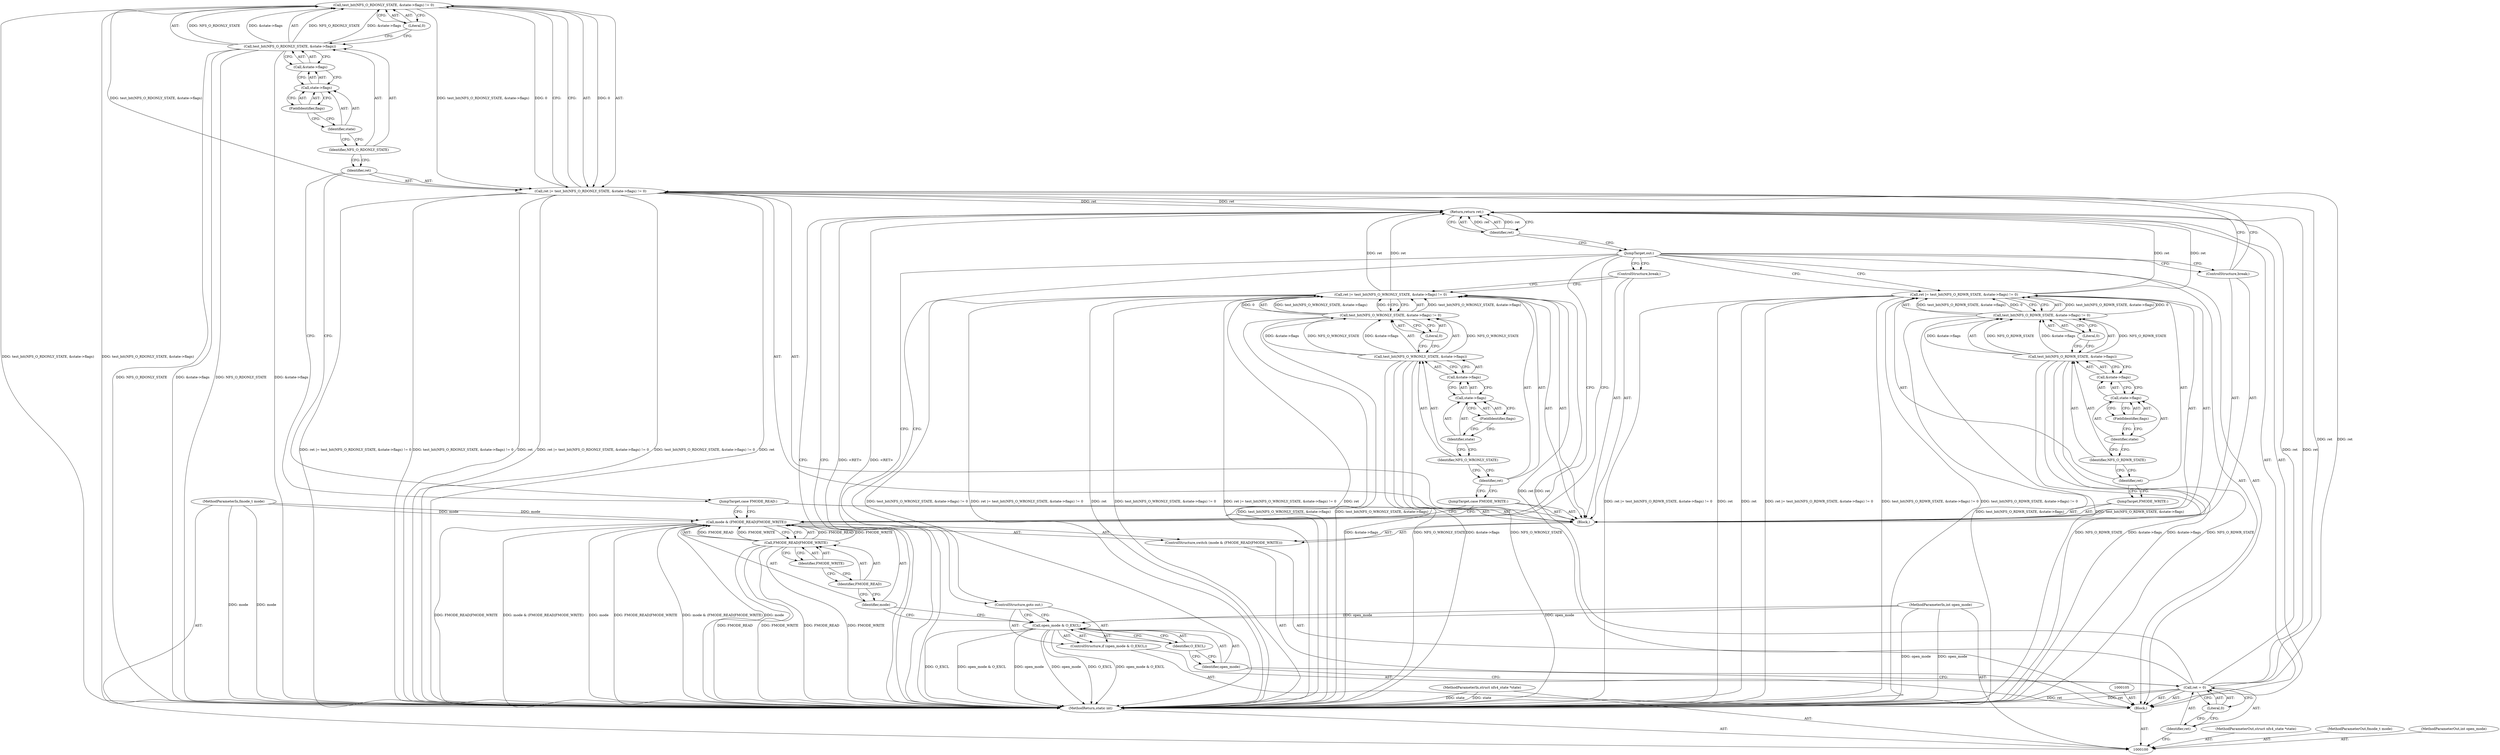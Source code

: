 digraph "0_linux_dc0b027dfadfcb8a5504f7d8052754bf8d501ab9_3" {
"1000124" [label="(Call,test_bit(NFS_O_RDONLY_STATE, &state->flags) != 0)"];
"1000125" [label="(Call,test_bit(NFS_O_RDONLY_STATE, &state->flags))"];
"1000126" [label="(Identifier,NFS_O_RDONLY_STATE)"];
"1000122" [label="(Call,ret |= test_bit(NFS_O_RDONLY_STATE, &state->flags) != 0)"];
"1000123" [label="(Identifier,ret)"];
"1000127" [label="(Call,&state->flags)"];
"1000128" [label="(Call,state->flags)"];
"1000129" [label="(Identifier,state)"];
"1000130" [label="(FieldIdentifier,flags)"];
"1000131" [label="(Literal,0)"];
"1000132" [label="(ControlStructure,break;)"];
"1000133" [label="(JumpTarget,case FMODE_WRITE:)"];
"1000136" [label="(Call,test_bit(NFS_O_WRONLY_STATE, &state->flags) != 0)"];
"1000137" [label="(Call,test_bit(NFS_O_WRONLY_STATE, &state->flags))"];
"1000138" [label="(Identifier,NFS_O_WRONLY_STATE)"];
"1000134" [label="(Call,ret |= test_bit(NFS_O_WRONLY_STATE, &state->flags) != 0)"];
"1000135" [label="(Identifier,ret)"];
"1000139" [label="(Call,&state->flags)"];
"1000140" [label="(Call,state->flags)"];
"1000141" [label="(Identifier,state)"];
"1000142" [label="(FieldIdentifier,flags)"];
"1000143" [label="(Literal,0)"];
"1000144" [label="(ControlStructure,break;)"];
"1000145" [label="(JumpTarget,FMODE_WRITE:)"];
"1000148" [label="(Call,test_bit(NFS_O_RDWR_STATE, &state->flags) != 0)"];
"1000149" [label="(Call,test_bit(NFS_O_RDWR_STATE, &state->flags))"];
"1000150" [label="(Identifier,NFS_O_RDWR_STATE)"];
"1000151" [label="(Call,&state->flags)"];
"1000152" [label="(Call,state->flags)"];
"1000153" [label="(Identifier,state)"];
"1000146" [label="(Call,ret |= test_bit(NFS_O_RDWR_STATE, &state->flags) != 0)"];
"1000147" [label="(Identifier,ret)"];
"1000154" [label="(FieldIdentifier,flags)"];
"1000155" [label="(Literal,0)"];
"1000156" [label="(JumpTarget,out:)"];
"1000157" [label="(Return,return ret;)"];
"1000158" [label="(Identifier,ret)"];
"1000159" [label="(MethodReturn,static int)"];
"1000101" [label="(MethodParameterIn,struct nfs4_state *state)"];
"1000206" [label="(MethodParameterOut,struct nfs4_state *state)"];
"1000102" [label="(MethodParameterIn,fmode_t mode)"];
"1000207" [label="(MethodParameterOut,fmode_t mode)"];
"1000103" [label="(MethodParameterIn,int open_mode)"];
"1000208" [label="(MethodParameterOut,int open_mode)"];
"1000104" [label="(Block,)"];
"1000108" [label="(Literal,0)"];
"1000106" [label="(Call,ret = 0)"];
"1000107" [label="(Identifier,ret)"];
"1000109" [label="(ControlStructure,if (open_mode & O_EXCL))"];
"1000112" [label="(Identifier,O_EXCL)"];
"1000110" [label="(Call,open_mode & O_EXCL)"];
"1000111" [label="(Identifier,open_mode)"];
"1000113" [label="(ControlStructure,goto out;)"];
"1000114" [label="(ControlStructure,switch (mode & (FMODE_READ|FMODE_WRITE)))"];
"1000117" [label="(Call,FMODE_READ|FMODE_WRITE)"];
"1000118" [label="(Identifier,FMODE_READ)"];
"1000119" [label="(Identifier,FMODE_WRITE)"];
"1000120" [label="(Block,)"];
"1000115" [label="(Call,mode & (FMODE_READ|FMODE_WRITE))"];
"1000116" [label="(Identifier,mode)"];
"1000121" [label="(JumpTarget,case FMODE_READ:)"];
"1000124" -> "1000122"  [label="AST: "];
"1000124" -> "1000131"  [label="CFG: "];
"1000125" -> "1000124"  [label="AST: "];
"1000131" -> "1000124"  [label="AST: "];
"1000122" -> "1000124"  [label="CFG: "];
"1000124" -> "1000159"  [label="DDG: test_bit(NFS_O_RDONLY_STATE, &state->flags)"];
"1000124" -> "1000122"  [label="DDG: test_bit(NFS_O_RDONLY_STATE, &state->flags)"];
"1000124" -> "1000122"  [label="DDG: 0"];
"1000125" -> "1000124"  [label="DDG: NFS_O_RDONLY_STATE"];
"1000125" -> "1000124"  [label="DDG: &state->flags"];
"1000125" -> "1000124"  [label="AST: "];
"1000125" -> "1000127"  [label="CFG: "];
"1000126" -> "1000125"  [label="AST: "];
"1000127" -> "1000125"  [label="AST: "];
"1000131" -> "1000125"  [label="CFG: "];
"1000125" -> "1000159"  [label="DDG: NFS_O_RDONLY_STATE"];
"1000125" -> "1000159"  [label="DDG: &state->flags"];
"1000125" -> "1000124"  [label="DDG: NFS_O_RDONLY_STATE"];
"1000125" -> "1000124"  [label="DDG: &state->flags"];
"1000126" -> "1000125"  [label="AST: "];
"1000126" -> "1000123"  [label="CFG: "];
"1000129" -> "1000126"  [label="CFG: "];
"1000122" -> "1000120"  [label="AST: "];
"1000122" -> "1000124"  [label="CFG: "];
"1000123" -> "1000122"  [label="AST: "];
"1000124" -> "1000122"  [label="AST: "];
"1000132" -> "1000122"  [label="CFG: "];
"1000122" -> "1000159"  [label="DDG: test_bit(NFS_O_RDONLY_STATE, &state->flags) != 0"];
"1000122" -> "1000159"  [label="DDG: ret"];
"1000122" -> "1000159"  [label="DDG: ret |= test_bit(NFS_O_RDONLY_STATE, &state->flags) != 0"];
"1000106" -> "1000122"  [label="DDG: ret"];
"1000124" -> "1000122"  [label="DDG: test_bit(NFS_O_RDONLY_STATE, &state->flags)"];
"1000124" -> "1000122"  [label="DDG: 0"];
"1000122" -> "1000157"  [label="DDG: ret"];
"1000123" -> "1000122"  [label="AST: "];
"1000123" -> "1000121"  [label="CFG: "];
"1000126" -> "1000123"  [label="CFG: "];
"1000127" -> "1000125"  [label="AST: "];
"1000127" -> "1000128"  [label="CFG: "];
"1000128" -> "1000127"  [label="AST: "];
"1000125" -> "1000127"  [label="CFG: "];
"1000128" -> "1000127"  [label="AST: "];
"1000128" -> "1000130"  [label="CFG: "];
"1000129" -> "1000128"  [label="AST: "];
"1000130" -> "1000128"  [label="AST: "];
"1000127" -> "1000128"  [label="CFG: "];
"1000129" -> "1000128"  [label="AST: "];
"1000129" -> "1000126"  [label="CFG: "];
"1000130" -> "1000129"  [label="CFG: "];
"1000130" -> "1000128"  [label="AST: "];
"1000130" -> "1000129"  [label="CFG: "];
"1000128" -> "1000130"  [label="CFG: "];
"1000131" -> "1000124"  [label="AST: "];
"1000131" -> "1000125"  [label="CFG: "];
"1000124" -> "1000131"  [label="CFG: "];
"1000132" -> "1000120"  [label="AST: "];
"1000132" -> "1000122"  [label="CFG: "];
"1000156" -> "1000132"  [label="CFG: "];
"1000133" -> "1000120"  [label="AST: "];
"1000133" -> "1000115"  [label="CFG: "];
"1000135" -> "1000133"  [label="CFG: "];
"1000136" -> "1000134"  [label="AST: "];
"1000136" -> "1000143"  [label="CFG: "];
"1000137" -> "1000136"  [label="AST: "];
"1000143" -> "1000136"  [label="AST: "];
"1000134" -> "1000136"  [label="CFG: "];
"1000136" -> "1000159"  [label="DDG: test_bit(NFS_O_WRONLY_STATE, &state->flags)"];
"1000136" -> "1000134"  [label="DDG: test_bit(NFS_O_WRONLY_STATE, &state->flags)"];
"1000136" -> "1000134"  [label="DDG: 0"];
"1000137" -> "1000136"  [label="DDG: NFS_O_WRONLY_STATE"];
"1000137" -> "1000136"  [label="DDG: &state->flags"];
"1000137" -> "1000136"  [label="AST: "];
"1000137" -> "1000139"  [label="CFG: "];
"1000138" -> "1000137"  [label="AST: "];
"1000139" -> "1000137"  [label="AST: "];
"1000143" -> "1000137"  [label="CFG: "];
"1000137" -> "1000159"  [label="DDG: NFS_O_WRONLY_STATE"];
"1000137" -> "1000159"  [label="DDG: &state->flags"];
"1000137" -> "1000136"  [label="DDG: NFS_O_WRONLY_STATE"];
"1000137" -> "1000136"  [label="DDG: &state->flags"];
"1000138" -> "1000137"  [label="AST: "];
"1000138" -> "1000135"  [label="CFG: "];
"1000141" -> "1000138"  [label="CFG: "];
"1000134" -> "1000120"  [label="AST: "];
"1000134" -> "1000136"  [label="CFG: "];
"1000135" -> "1000134"  [label="AST: "];
"1000136" -> "1000134"  [label="AST: "];
"1000144" -> "1000134"  [label="CFG: "];
"1000134" -> "1000159"  [label="DDG: ret |= test_bit(NFS_O_WRONLY_STATE, &state->flags) != 0"];
"1000134" -> "1000159"  [label="DDG: ret"];
"1000134" -> "1000159"  [label="DDG: test_bit(NFS_O_WRONLY_STATE, &state->flags) != 0"];
"1000106" -> "1000134"  [label="DDG: ret"];
"1000136" -> "1000134"  [label="DDG: test_bit(NFS_O_WRONLY_STATE, &state->flags)"];
"1000136" -> "1000134"  [label="DDG: 0"];
"1000134" -> "1000157"  [label="DDG: ret"];
"1000135" -> "1000134"  [label="AST: "];
"1000135" -> "1000133"  [label="CFG: "];
"1000138" -> "1000135"  [label="CFG: "];
"1000139" -> "1000137"  [label="AST: "];
"1000139" -> "1000140"  [label="CFG: "];
"1000140" -> "1000139"  [label="AST: "];
"1000137" -> "1000139"  [label="CFG: "];
"1000140" -> "1000139"  [label="AST: "];
"1000140" -> "1000142"  [label="CFG: "];
"1000141" -> "1000140"  [label="AST: "];
"1000142" -> "1000140"  [label="AST: "];
"1000139" -> "1000140"  [label="CFG: "];
"1000141" -> "1000140"  [label="AST: "];
"1000141" -> "1000138"  [label="CFG: "];
"1000142" -> "1000141"  [label="CFG: "];
"1000142" -> "1000140"  [label="AST: "];
"1000142" -> "1000141"  [label="CFG: "];
"1000140" -> "1000142"  [label="CFG: "];
"1000143" -> "1000136"  [label="AST: "];
"1000143" -> "1000137"  [label="CFG: "];
"1000136" -> "1000143"  [label="CFG: "];
"1000144" -> "1000120"  [label="AST: "];
"1000144" -> "1000134"  [label="CFG: "];
"1000156" -> "1000144"  [label="CFG: "];
"1000145" -> "1000120"  [label="AST: "];
"1000147" -> "1000145"  [label="CFG: "];
"1000148" -> "1000146"  [label="AST: "];
"1000148" -> "1000155"  [label="CFG: "];
"1000149" -> "1000148"  [label="AST: "];
"1000155" -> "1000148"  [label="AST: "];
"1000146" -> "1000148"  [label="CFG: "];
"1000148" -> "1000159"  [label="DDG: test_bit(NFS_O_RDWR_STATE, &state->flags)"];
"1000148" -> "1000146"  [label="DDG: test_bit(NFS_O_RDWR_STATE, &state->flags)"];
"1000148" -> "1000146"  [label="DDG: 0"];
"1000149" -> "1000148"  [label="DDG: NFS_O_RDWR_STATE"];
"1000149" -> "1000148"  [label="DDG: &state->flags"];
"1000149" -> "1000148"  [label="AST: "];
"1000149" -> "1000151"  [label="CFG: "];
"1000150" -> "1000149"  [label="AST: "];
"1000151" -> "1000149"  [label="AST: "];
"1000155" -> "1000149"  [label="CFG: "];
"1000149" -> "1000159"  [label="DDG: NFS_O_RDWR_STATE"];
"1000149" -> "1000159"  [label="DDG: &state->flags"];
"1000149" -> "1000148"  [label="DDG: NFS_O_RDWR_STATE"];
"1000149" -> "1000148"  [label="DDG: &state->flags"];
"1000150" -> "1000149"  [label="AST: "];
"1000150" -> "1000147"  [label="CFG: "];
"1000153" -> "1000150"  [label="CFG: "];
"1000151" -> "1000149"  [label="AST: "];
"1000151" -> "1000152"  [label="CFG: "];
"1000152" -> "1000151"  [label="AST: "];
"1000149" -> "1000151"  [label="CFG: "];
"1000152" -> "1000151"  [label="AST: "];
"1000152" -> "1000154"  [label="CFG: "];
"1000153" -> "1000152"  [label="AST: "];
"1000154" -> "1000152"  [label="AST: "];
"1000151" -> "1000152"  [label="CFG: "];
"1000153" -> "1000152"  [label="AST: "];
"1000153" -> "1000150"  [label="CFG: "];
"1000154" -> "1000153"  [label="CFG: "];
"1000146" -> "1000120"  [label="AST: "];
"1000146" -> "1000148"  [label="CFG: "];
"1000147" -> "1000146"  [label="AST: "];
"1000148" -> "1000146"  [label="AST: "];
"1000156" -> "1000146"  [label="CFG: "];
"1000146" -> "1000159"  [label="DDG: ret |= test_bit(NFS_O_RDWR_STATE, &state->flags) != 0"];
"1000146" -> "1000159"  [label="DDG: test_bit(NFS_O_RDWR_STATE, &state->flags) != 0"];
"1000146" -> "1000159"  [label="DDG: ret"];
"1000148" -> "1000146"  [label="DDG: test_bit(NFS_O_RDWR_STATE, &state->flags)"];
"1000148" -> "1000146"  [label="DDG: 0"];
"1000146" -> "1000157"  [label="DDG: ret"];
"1000147" -> "1000146"  [label="AST: "];
"1000147" -> "1000145"  [label="CFG: "];
"1000150" -> "1000147"  [label="CFG: "];
"1000154" -> "1000152"  [label="AST: "];
"1000154" -> "1000153"  [label="CFG: "];
"1000152" -> "1000154"  [label="CFG: "];
"1000155" -> "1000148"  [label="AST: "];
"1000155" -> "1000149"  [label="CFG: "];
"1000148" -> "1000155"  [label="CFG: "];
"1000156" -> "1000104"  [label="AST: "];
"1000156" -> "1000115"  [label="CFG: "];
"1000156" -> "1000132"  [label="CFG: "];
"1000156" -> "1000144"  [label="CFG: "];
"1000156" -> "1000146"  [label="CFG: "];
"1000156" -> "1000113"  [label="CFG: "];
"1000158" -> "1000156"  [label="CFG: "];
"1000157" -> "1000104"  [label="AST: "];
"1000157" -> "1000158"  [label="CFG: "];
"1000158" -> "1000157"  [label="AST: "];
"1000159" -> "1000157"  [label="CFG: "];
"1000157" -> "1000159"  [label="DDG: <RET>"];
"1000158" -> "1000157"  [label="DDG: ret"];
"1000106" -> "1000157"  [label="DDG: ret"];
"1000122" -> "1000157"  [label="DDG: ret"];
"1000134" -> "1000157"  [label="DDG: ret"];
"1000146" -> "1000157"  [label="DDG: ret"];
"1000158" -> "1000157"  [label="AST: "];
"1000158" -> "1000156"  [label="CFG: "];
"1000157" -> "1000158"  [label="CFG: "];
"1000158" -> "1000157"  [label="DDG: ret"];
"1000159" -> "1000100"  [label="AST: "];
"1000159" -> "1000157"  [label="CFG: "];
"1000115" -> "1000159"  [label="DDG: FMODE_READ|FMODE_WRITE"];
"1000115" -> "1000159"  [label="DDG: mode & (FMODE_READ|FMODE_WRITE)"];
"1000115" -> "1000159"  [label="DDG: mode"];
"1000125" -> "1000159"  [label="DDG: NFS_O_RDONLY_STATE"];
"1000125" -> "1000159"  [label="DDG: &state->flags"];
"1000124" -> "1000159"  [label="DDG: test_bit(NFS_O_RDONLY_STATE, &state->flags)"];
"1000117" -> "1000159"  [label="DDG: FMODE_READ"];
"1000117" -> "1000159"  [label="DDG: FMODE_WRITE"];
"1000149" -> "1000159"  [label="DDG: NFS_O_RDWR_STATE"];
"1000149" -> "1000159"  [label="DDG: &state->flags"];
"1000137" -> "1000159"  [label="DDG: NFS_O_WRONLY_STATE"];
"1000137" -> "1000159"  [label="DDG: &state->flags"];
"1000146" -> "1000159"  [label="DDG: ret |= test_bit(NFS_O_RDWR_STATE, &state->flags) != 0"];
"1000146" -> "1000159"  [label="DDG: test_bit(NFS_O_RDWR_STATE, &state->flags) != 0"];
"1000146" -> "1000159"  [label="DDG: ret"];
"1000122" -> "1000159"  [label="DDG: test_bit(NFS_O_RDONLY_STATE, &state->flags) != 0"];
"1000122" -> "1000159"  [label="DDG: ret"];
"1000122" -> "1000159"  [label="DDG: ret |= test_bit(NFS_O_RDONLY_STATE, &state->flags) != 0"];
"1000106" -> "1000159"  [label="DDG: ret"];
"1000103" -> "1000159"  [label="DDG: open_mode"];
"1000134" -> "1000159"  [label="DDG: ret |= test_bit(NFS_O_WRONLY_STATE, &state->flags) != 0"];
"1000134" -> "1000159"  [label="DDG: ret"];
"1000134" -> "1000159"  [label="DDG: test_bit(NFS_O_WRONLY_STATE, &state->flags) != 0"];
"1000148" -> "1000159"  [label="DDG: test_bit(NFS_O_RDWR_STATE, &state->flags)"];
"1000102" -> "1000159"  [label="DDG: mode"];
"1000110" -> "1000159"  [label="DDG: O_EXCL"];
"1000110" -> "1000159"  [label="DDG: open_mode & O_EXCL"];
"1000110" -> "1000159"  [label="DDG: open_mode"];
"1000101" -> "1000159"  [label="DDG: state"];
"1000136" -> "1000159"  [label="DDG: test_bit(NFS_O_WRONLY_STATE, &state->flags)"];
"1000157" -> "1000159"  [label="DDG: <RET>"];
"1000101" -> "1000100"  [label="AST: "];
"1000101" -> "1000159"  [label="DDG: state"];
"1000206" -> "1000100"  [label="AST: "];
"1000102" -> "1000100"  [label="AST: "];
"1000102" -> "1000159"  [label="DDG: mode"];
"1000102" -> "1000115"  [label="DDG: mode"];
"1000207" -> "1000100"  [label="AST: "];
"1000103" -> "1000100"  [label="AST: "];
"1000103" -> "1000159"  [label="DDG: open_mode"];
"1000103" -> "1000110"  [label="DDG: open_mode"];
"1000208" -> "1000100"  [label="AST: "];
"1000104" -> "1000100"  [label="AST: "];
"1000105" -> "1000104"  [label="AST: "];
"1000106" -> "1000104"  [label="AST: "];
"1000109" -> "1000104"  [label="AST: "];
"1000114" -> "1000104"  [label="AST: "];
"1000156" -> "1000104"  [label="AST: "];
"1000157" -> "1000104"  [label="AST: "];
"1000108" -> "1000106"  [label="AST: "];
"1000108" -> "1000107"  [label="CFG: "];
"1000106" -> "1000108"  [label="CFG: "];
"1000106" -> "1000104"  [label="AST: "];
"1000106" -> "1000108"  [label="CFG: "];
"1000107" -> "1000106"  [label="AST: "];
"1000108" -> "1000106"  [label="AST: "];
"1000111" -> "1000106"  [label="CFG: "];
"1000106" -> "1000159"  [label="DDG: ret"];
"1000106" -> "1000122"  [label="DDG: ret"];
"1000106" -> "1000134"  [label="DDG: ret"];
"1000106" -> "1000157"  [label="DDG: ret"];
"1000107" -> "1000106"  [label="AST: "];
"1000107" -> "1000100"  [label="CFG: "];
"1000108" -> "1000107"  [label="CFG: "];
"1000109" -> "1000104"  [label="AST: "];
"1000110" -> "1000109"  [label="AST: "];
"1000113" -> "1000109"  [label="AST: "];
"1000112" -> "1000110"  [label="AST: "];
"1000112" -> "1000111"  [label="CFG: "];
"1000110" -> "1000112"  [label="CFG: "];
"1000110" -> "1000109"  [label="AST: "];
"1000110" -> "1000112"  [label="CFG: "];
"1000111" -> "1000110"  [label="AST: "];
"1000112" -> "1000110"  [label="AST: "];
"1000113" -> "1000110"  [label="CFG: "];
"1000116" -> "1000110"  [label="CFG: "];
"1000110" -> "1000159"  [label="DDG: O_EXCL"];
"1000110" -> "1000159"  [label="DDG: open_mode & O_EXCL"];
"1000110" -> "1000159"  [label="DDG: open_mode"];
"1000103" -> "1000110"  [label="DDG: open_mode"];
"1000111" -> "1000110"  [label="AST: "];
"1000111" -> "1000106"  [label="CFG: "];
"1000112" -> "1000111"  [label="CFG: "];
"1000113" -> "1000109"  [label="AST: "];
"1000113" -> "1000110"  [label="CFG: "];
"1000156" -> "1000113"  [label="CFG: "];
"1000114" -> "1000104"  [label="AST: "];
"1000115" -> "1000114"  [label="AST: "];
"1000120" -> "1000114"  [label="AST: "];
"1000117" -> "1000115"  [label="AST: "];
"1000117" -> "1000119"  [label="CFG: "];
"1000118" -> "1000117"  [label="AST: "];
"1000119" -> "1000117"  [label="AST: "];
"1000115" -> "1000117"  [label="CFG: "];
"1000117" -> "1000159"  [label="DDG: FMODE_READ"];
"1000117" -> "1000159"  [label="DDG: FMODE_WRITE"];
"1000117" -> "1000115"  [label="DDG: FMODE_READ"];
"1000117" -> "1000115"  [label="DDG: FMODE_WRITE"];
"1000118" -> "1000117"  [label="AST: "];
"1000118" -> "1000116"  [label="CFG: "];
"1000119" -> "1000118"  [label="CFG: "];
"1000119" -> "1000117"  [label="AST: "];
"1000119" -> "1000118"  [label="CFG: "];
"1000117" -> "1000119"  [label="CFG: "];
"1000120" -> "1000114"  [label="AST: "];
"1000121" -> "1000120"  [label="AST: "];
"1000122" -> "1000120"  [label="AST: "];
"1000132" -> "1000120"  [label="AST: "];
"1000133" -> "1000120"  [label="AST: "];
"1000134" -> "1000120"  [label="AST: "];
"1000144" -> "1000120"  [label="AST: "];
"1000145" -> "1000120"  [label="AST: "];
"1000146" -> "1000120"  [label="AST: "];
"1000115" -> "1000114"  [label="AST: "];
"1000115" -> "1000117"  [label="CFG: "];
"1000116" -> "1000115"  [label="AST: "];
"1000117" -> "1000115"  [label="AST: "];
"1000121" -> "1000115"  [label="CFG: "];
"1000133" -> "1000115"  [label="CFG: "];
"1000156" -> "1000115"  [label="CFG: "];
"1000115" -> "1000159"  [label="DDG: FMODE_READ|FMODE_WRITE"];
"1000115" -> "1000159"  [label="DDG: mode & (FMODE_READ|FMODE_WRITE)"];
"1000115" -> "1000159"  [label="DDG: mode"];
"1000102" -> "1000115"  [label="DDG: mode"];
"1000117" -> "1000115"  [label="DDG: FMODE_READ"];
"1000117" -> "1000115"  [label="DDG: FMODE_WRITE"];
"1000116" -> "1000115"  [label="AST: "];
"1000116" -> "1000110"  [label="CFG: "];
"1000118" -> "1000116"  [label="CFG: "];
"1000121" -> "1000120"  [label="AST: "];
"1000121" -> "1000115"  [label="CFG: "];
"1000123" -> "1000121"  [label="CFG: "];
}
